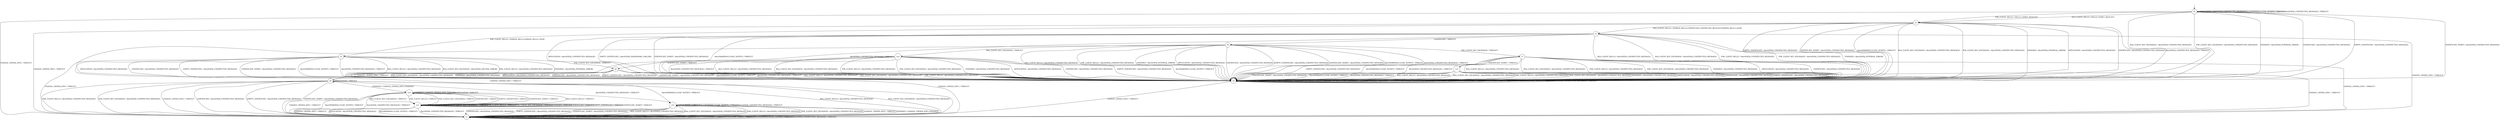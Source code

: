 digraph g {
__start0 [label="" shape="none"];

	s0 [shape="circle" label="s0"];
	s1 [shape="circle" label="s1"];
	s2 [shape="circle" label="s2"];
	s3 [shape="circle" label="s3"];
	s4 [shape="circle" label="s4"];
	s5 [shape="circle" label="s5"];
	s6 [shape="circle" label="s6"];
	s7 [shape="circle" label="s7"];
	s8 [shape="circle" label="s8"];
	s9 [shape="circle" label="s9"];
	s10 [shape="circle" label="s10"];
	s11 [shape="circle" label="s11"];
	s12 [shape="circle" label="s12"];
	s13 [shape="circle" label="s13"];
	s14 [shape="circle" label="s14"];
	s0 -> s2 [label="RSA_CLIENT_HELLO / HELLO_VERIFY_REQUEST"];
	s0 -> s4 [label="RSA_CLIENT_KEY_EXCHANGE / Alert(FATAL,UNEXPECTED_MESSAGE)"];
	s0 -> s2 [label="PSK_CLIENT_HELLO / HELLO_VERIFY_REQUEST"];
	s0 -> s4 [label="PSK_CLIENT_KEY_EXCHANGE / Alert(FATAL,UNEXPECTED_MESSAGE)"];
	s0 -> s1 [label="CHANGE_CIPHER_SPEC / TIMEOUT"];
	s0 -> s4 [label="FINISHED / Alert(FATAL,INTERNAL_ERROR)"];
	s0 -> s0 [label="APPLICATION / Alert(FATAL,UNEXPECTED_MESSAGE)"];
	s0 -> s4 [label="CERTIFICATE / Alert(FATAL,UNEXPECTED_MESSAGE)"];
	s0 -> s4 [label="EMPTY_CERTIFICATE / Alert(FATAL,UNEXPECTED_MESSAGE)"];
	s0 -> s4 [label="CERTIFICATE_VERIFY / Alert(FATAL,UNEXPECTED_MESSAGE)"];
	s0 -> s0 [label="Alert(WARNING,CLOSE_NOTIFY) / TIMEOUT"];
	s0 -> s0 [label="Alert(FATAL,UNEXPECTED_MESSAGE) / TIMEOUT"];
	s1 -> s1 [label="RSA_CLIENT_HELLO / TIMEOUT"];
	s1 -> s1 [label="RSA_CLIENT_KEY_EXCHANGE / TIMEOUT"];
	s1 -> s1 [label="PSK_CLIENT_HELLO / TIMEOUT"];
	s1 -> s1 [label="PSK_CLIENT_KEY_EXCHANGE / TIMEOUT"];
	s1 -> s1 [label="CHANGE_CIPHER_SPEC / TIMEOUT"];
	s1 -> s1 [label="FINISHED / TIMEOUT"];
	s1 -> s1 [label="APPLICATION / TIMEOUT"];
	s1 -> s1 [label="CERTIFICATE / TIMEOUT"];
	s1 -> s1 [label="EMPTY_CERTIFICATE / TIMEOUT"];
	s1 -> s1 [label="CERTIFICATE_VERIFY / TIMEOUT"];
	s1 -> s1 [label="Alert(WARNING,CLOSE_NOTIFY) / TIMEOUT"];
	s1 -> s1 [label="Alert(FATAL,UNEXPECTED_MESSAGE) / TIMEOUT"];
	s2 -> s3 [label="RSA_CLIENT_HELLO / SERVER_HELLO,CERTIFICATE,CERTIFICATE_REQUEST,SERVER_HELLO_DONE"];
	s2 -> s4 [label="RSA_CLIENT_KEY_EXCHANGE / Alert(FATAL,UNEXPECTED_MESSAGE)"];
	s2 -> s5 [label="PSK_CLIENT_HELLO / SERVER_HELLO,SERVER_HELLO_DONE"];
	s2 -> s4 [label="PSK_CLIENT_KEY_EXCHANGE / Alert(FATAL,UNEXPECTED_MESSAGE)"];
	s2 -> s1 [label="CHANGE_CIPHER_SPEC / TIMEOUT"];
	s2 -> s4 [label="FINISHED / Alert(FATAL,INTERNAL_ERROR)"];
	s2 -> s4 [label="APPLICATION / Alert(FATAL,UNEXPECTED_MESSAGE)"];
	s2 -> s4 [label="CERTIFICATE / Alert(FATAL,UNEXPECTED_MESSAGE)"];
	s2 -> s4 [label="EMPTY_CERTIFICATE / Alert(FATAL,UNEXPECTED_MESSAGE)"];
	s2 -> s4 [label="CERTIFICATE_VERIFY / Alert(FATAL,UNEXPECTED_MESSAGE)"];
	s2 -> s4 [label="Alert(WARNING,CLOSE_NOTIFY) / TIMEOUT"];
	s2 -> s4 [label="Alert(FATAL,UNEXPECTED_MESSAGE) / TIMEOUT"];
	s3 -> s4 [label="RSA_CLIENT_HELLO / Alert(FATAL,UNEXPECTED_MESSAGE)"];
	s3 -> s4 [label="RSA_CLIENT_KEY_EXCHANGE / Alert(FATAL,UNEXPECTED_MESSAGE)"];
	s3 -> s4 [label="PSK_CLIENT_HELLO / Alert(FATAL,UNEXPECTED_MESSAGE)"];
	s3 -> s4 [label="PSK_CLIENT_KEY_EXCHANGE / Alert(FATAL,UNEXPECTED_MESSAGE)"];
	s3 -> s1 [label="CHANGE_CIPHER_SPEC / TIMEOUT"];
	s3 -> s4 [label="FINISHED / Alert(FATAL,INTERNAL_ERROR)"];
	s3 -> s4 [label="APPLICATION / Alert(FATAL,UNEXPECTED_MESSAGE)"];
	s3 -> s6 [label="CERTIFICATE / TIMEOUT"];
	s3 -> s4 [label="EMPTY_CERTIFICATE / Alert(FATAL,HANDSHAKE_FAILURE)"];
	s3 -> s4 [label="CERTIFICATE_VERIFY / Alert(FATAL,UNEXPECTED_MESSAGE)"];
	s3 -> s4 [label="Alert(WARNING,CLOSE_NOTIFY) / TIMEOUT"];
	s3 -> s4 [label="Alert(FATAL,UNEXPECTED_MESSAGE) / TIMEOUT"];
	s4 -> s4 [label="RSA_CLIENT_HELLO / TIMEOUT"];
	s4 -> s4 [label="RSA_CLIENT_KEY_EXCHANGE / TIMEOUT"];
	s4 -> s4 [label="PSK_CLIENT_HELLO / TIMEOUT"];
	s4 -> s4 [label="PSK_CLIENT_KEY_EXCHANGE / TIMEOUT"];
	s4 -> s1 [label="CHANGE_CIPHER_SPEC / TIMEOUT"];
	s4 -> s4 [label="FINISHED / TIMEOUT"];
	s4 -> s4 [label="APPLICATION / Alert(FATAL,UNEXPECTED_MESSAGE)"];
	s4 -> s4 [label="CERTIFICATE / TIMEOUT"];
	s4 -> s4 [label="EMPTY_CERTIFICATE / TIMEOUT"];
	s4 -> s4 [label="CERTIFICATE_VERIFY / TIMEOUT"];
	s4 -> s4 [label="Alert(WARNING,CLOSE_NOTIFY) / TIMEOUT"];
	s4 -> s4 [label="Alert(FATAL,UNEXPECTED_MESSAGE) / TIMEOUT"];
	s5 -> s4 [label="RSA_CLIENT_HELLO / Alert(FATAL,UNEXPECTED_MESSAGE)"];
	s5 -> s4 [label="RSA_CLIENT_KEY_EXCHANGE / Alert(FATAL,DECODE_ERROR)"];
	s5 -> s4 [label="PSK_CLIENT_HELLO / Alert(FATAL,UNEXPECTED_MESSAGE)"];
	s5 -> s8 [label="PSK_CLIENT_KEY_EXCHANGE / TIMEOUT"];
	s5 -> s1 [label="CHANGE_CIPHER_SPEC / TIMEOUT"];
	s5 -> s4 [label="FINISHED / Alert(FATAL,INTERNAL_ERROR)"];
	s5 -> s4 [label="APPLICATION / Alert(FATAL,UNEXPECTED_MESSAGE)"];
	s5 -> s4 [label="CERTIFICATE / Alert(FATAL,UNEXPECTED_MESSAGE)"];
	s5 -> s4 [label="EMPTY_CERTIFICATE / Alert(FATAL,UNEXPECTED_MESSAGE)"];
	s5 -> s4 [label="CERTIFICATE_VERIFY / Alert(FATAL,UNEXPECTED_MESSAGE)"];
	s5 -> s4 [label="Alert(WARNING,CLOSE_NOTIFY) / TIMEOUT"];
	s5 -> s4 [label="Alert(FATAL,UNEXPECTED_MESSAGE) / TIMEOUT"];
	s6 -> s4 [label="RSA_CLIENT_HELLO / Alert(FATAL,UNEXPECTED_MESSAGE)"];
	s6 -> s14 [label="RSA_CLIENT_KEY_EXCHANGE / TIMEOUT"];
	s6 -> s4 [label="PSK_CLIENT_HELLO / Alert(FATAL,UNEXPECTED_MESSAGE)"];
	s6 -> s7 [label="PSK_CLIENT_KEY_EXCHANGE / TIMEOUT"];
	s6 -> s1 [label="CHANGE_CIPHER_SPEC / TIMEOUT"];
	s6 -> s4 [label="FINISHED / Alert(FATAL,INTERNAL_ERROR)"];
	s6 -> s4 [label="APPLICATION / Alert(FATAL,UNEXPECTED_MESSAGE)"];
	s6 -> s4 [label="CERTIFICATE / Alert(FATAL,UNEXPECTED_MESSAGE)"];
	s6 -> s4 [label="EMPTY_CERTIFICATE / Alert(FATAL,UNEXPECTED_MESSAGE)"];
	s6 -> s4 [label="CERTIFICATE_VERIFY / Alert(FATAL,UNEXPECTED_MESSAGE)"];
	s6 -> s4 [label="Alert(WARNING,CLOSE_NOTIFY) / TIMEOUT"];
	s6 -> s4 [label="Alert(FATAL,UNEXPECTED_MESSAGE) / TIMEOUT"];
	s7 -> s4 [label="RSA_CLIENT_HELLO / Alert(FATAL,UNEXPECTED_MESSAGE)"];
	s7 -> s4 [label="RSA_CLIENT_KEY_EXCHANGE / Alert(FATAL,UNEXPECTED_MESSAGE)"];
	s7 -> s4 [label="PSK_CLIENT_HELLO / Alert(FATAL,UNEXPECTED_MESSAGE)"];
	s7 -> s4 [label="PSK_CLIENT_KEY_EXCHANGE / Alert(FATAL,UNEXPECTED_MESSAGE)"];
	s7 -> s1 [label="CHANGE_CIPHER_SPEC / TIMEOUT"];
	s7 -> s4 [label="FINISHED / Alert(FATAL,UNEXPECTED_MESSAGE)"];
	s7 -> s4 [label="APPLICATION / Alert(FATAL,UNEXPECTED_MESSAGE)"];
	s7 -> s4 [label="CERTIFICATE / Alert(FATAL,UNEXPECTED_MESSAGE)"];
	s7 -> s4 [label="EMPTY_CERTIFICATE / Alert(FATAL,UNEXPECTED_MESSAGE)"];
	s7 -> s13 [label="CERTIFICATE_VERIFY / TIMEOUT"];
	s7 -> s4 [label="Alert(WARNING,CLOSE_NOTIFY) / TIMEOUT"];
	s7 -> s4 [label="Alert(FATAL,UNEXPECTED_MESSAGE) / TIMEOUT"];
	s8 -> s4 [label="RSA_CLIENT_HELLO / Alert(FATAL,UNEXPECTED_MESSAGE)"];
	s8 -> s4 [label="RSA_CLIENT_KEY_EXCHANGE / Alert(FATAL,UNEXPECTED_MESSAGE)"];
	s8 -> s4 [label="PSK_CLIENT_HELLO / Alert(FATAL,UNEXPECTED_MESSAGE)"];
	s8 -> s4 [label="PSK_CLIENT_KEY_EXCHANGE / Alert(FATAL,UNEXPECTED_MESSAGE)"];
	s8 -> s9 [label="CHANGE_CIPHER_SPEC / TIMEOUT"];
	s8 -> s4 [label="FINISHED / Alert(FATAL,UNEXPECTED_MESSAGE)"];
	s8 -> s4 [label="APPLICATION / Alert(FATAL,UNEXPECTED_MESSAGE)"];
	s8 -> s4 [label="CERTIFICATE / Alert(FATAL,UNEXPECTED_MESSAGE)"];
	s8 -> s4 [label="EMPTY_CERTIFICATE / Alert(FATAL,UNEXPECTED_MESSAGE)"];
	s8 -> s4 [label="CERTIFICATE_VERIFY / Alert(FATAL,UNEXPECTED_MESSAGE)"];
	s8 -> s4 [label="Alert(WARNING,CLOSE_NOTIFY) / TIMEOUT"];
	s8 -> s4 [label="Alert(FATAL,UNEXPECTED_MESSAGE) / TIMEOUT"];
	s9 -> s1 [label="RSA_CLIENT_HELLO / Alert(FATAL,UNEXPECTED_MESSAGE)"];
	s9 -> s1 [label="RSA_CLIENT_KEY_EXCHANGE / Alert(FATAL,UNEXPECTED_MESSAGE)"];
	s9 -> s1 [label="PSK_CLIENT_HELLO / Alert(FATAL,UNEXPECTED_MESSAGE)"];
	s9 -> s1 [label="PSK_CLIENT_KEY_EXCHANGE / Alert(FATAL,UNEXPECTED_MESSAGE)"];
	s9 -> s1 [label="CHANGE_CIPHER_SPEC / TIMEOUT"];
	s9 -> s10 [label="FINISHED / CHANGE_CIPHER_SPEC,FINISHED"];
	s9 -> s9 [label="APPLICATION / TIMEOUT"];
	s9 -> s1 [label="CERTIFICATE / Alert(FATAL,UNEXPECTED_MESSAGE)"];
	s9 -> s1 [label="EMPTY_CERTIFICATE / Alert(FATAL,UNEXPECTED_MESSAGE)"];
	s9 -> s1 [label="CERTIFICATE_VERIFY / Alert(FATAL,UNEXPECTED_MESSAGE)"];
	s9 -> s12 [label="Alert(WARNING,CLOSE_NOTIFY) / TIMEOUT"];
	s9 -> s12 [label="Alert(FATAL,UNEXPECTED_MESSAGE) / TIMEOUT"];
	s10 -> s11 [label="RSA_CLIENT_HELLO / TIMEOUT"];
	s10 -> s11 [label="RSA_CLIENT_KEY_EXCHANGE / TIMEOUT"];
	s10 -> s11 [label="PSK_CLIENT_HELLO / TIMEOUT"];
	s10 -> s11 [label="PSK_CLIENT_KEY_EXCHANGE / TIMEOUT"];
	s10 -> s1 [label="CHANGE_CIPHER_SPEC / TIMEOUT"];
	s10 -> s10 [label="FINISHED / CHANGE_CIPHER_SPEC,FINISHED"];
	s10 -> s10 [label="APPLICATION / TIMEOUT"];
	s10 -> s11 [label="CERTIFICATE / TIMEOUT"];
	s10 -> s11 [label="EMPTY_CERTIFICATE / TIMEOUT"];
	s10 -> s11 [label="CERTIFICATE_VERIFY / TIMEOUT"];
	s10 -> s1 [label="Alert(WARNING,CLOSE_NOTIFY) / TIMEOUT"];
	s10 -> s1 [label="Alert(FATAL,UNEXPECTED_MESSAGE) / TIMEOUT"];
	s11 -> s11 [label="RSA_CLIENT_HELLO / TIMEOUT"];
	s11 -> s11 [label="RSA_CLIENT_KEY_EXCHANGE / TIMEOUT"];
	s11 -> s11 [label="PSK_CLIENT_HELLO / TIMEOUT"];
	s11 -> s11 [label="PSK_CLIENT_KEY_EXCHANGE / TIMEOUT"];
	s11 -> s1 [label="CHANGE_CIPHER_SPEC / TIMEOUT"];
	s11 -> s11 [label="FINISHED / TIMEOUT"];
	s11 -> s1 [label="APPLICATION / Alert(FATAL,UNEXPECTED_MESSAGE)"];
	s11 -> s11 [label="CERTIFICATE / TIMEOUT"];
	s11 -> s11 [label="EMPTY_CERTIFICATE / TIMEOUT"];
	s11 -> s11 [label="CERTIFICATE_VERIFY / TIMEOUT"];
	s11 -> s1 [label="Alert(WARNING,CLOSE_NOTIFY) / TIMEOUT"];
	s11 -> s1 [label="Alert(FATAL,UNEXPECTED_MESSAGE) / TIMEOUT"];
	s12 -> s1 [label="RSA_CLIENT_HELLO / Alert(FATAL,UNEXPECTED_MESSAGE)"];
	s12 -> s1 [label="RSA_CLIENT_KEY_EXCHANGE / Alert(FATAL,UNEXPECTED_MESSAGE)"];
	s12 -> s1 [label="PSK_CLIENT_HELLO / Alert(FATAL,UNEXPECTED_MESSAGE)"];
	s12 -> s1 [label="PSK_CLIENT_KEY_EXCHANGE / Alert(FATAL,UNEXPECTED_MESSAGE)"];
	s12 -> s1 [label="CHANGE_CIPHER_SPEC / TIMEOUT"];
	s12 -> s1 [label="FINISHED / CHANGE_CIPHER_SPEC,FINISHED"];
	s12 -> s12 [label="APPLICATION / TIMEOUT"];
	s12 -> s1 [label="CERTIFICATE / Alert(FATAL,UNEXPECTED_MESSAGE)"];
	s12 -> s1 [label="EMPTY_CERTIFICATE / Alert(FATAL,UNEXPECTED_MESSAGE)"];
	s12 -> s1 [label="CERTIFICATE_VERIFY / Alert(FATAL,UNEXPECTED_MESSAGE)"];
	s12 -> s12 [label="Alert(WARNING,CLOSE_NOTIFY) / TIMEOUT"];
	s12 -> s12 [label="Alert(FATAL,UNEXPECTED_MESSAGE) / TIMEOUT"];
	s13 -> s4 [label="RSA_CLIENT_HELLO / Alert(FATAL,UNEXPECTED_MESSAGE)"];
	s13 -> s4 [label="RSA_CLIENT_KEY_EXCHANGE / Alert(FATAL,UNEXPECTED_MESSAGE)"];
	s13 -> s4 [label="PSK_CLIENT_HELLO / Alert(FATAL,UNEXPECTED_MESSAGE)"];
	s13 -> s4 [label="PSK_CLIENT_KEY_EXCHANGE / Alert(FATAL,UNEXPECTED_MESSAGE)"];
	s13 -> s1 [label="CHANGE_CIPHER_SPEC / TIMEOUT"];
	s13 -> s4 [label="FINISHED / Alert(FATAL,UNEXPECTED_MESSAGE)"];
	s13 -> s4 [label="APPLICATION / Alert(FATAL,UNEXPECTED_MESSAGE)"];
	s13 -> s4 [label="CERTIFICATE / Alert(FATAL,UNEXPECTED_MESSAGE)"];
	s13 -> s4 [label="EMPTY_CERTIFICATE / Alert(FATAL,UNEXPECTED_MESSAGE)"];
	s13 -> s4 [label="CERTIFICATE_VERIFY / Alert(FATAL,UNEXPECTED_MESSAGE)"];
	s13 -> s4 [label="Alert(WARNING,CLOSE_NOTIFY) / TIMEOUT"];
	s13 -> s4 [label="Alert(FATAL,UNEXPECTED_MESSAGE) / TIMEOUT"];
	s14 -> s4 [label="RSA_CLIENT_HELLO / Alert(FATAL,UNEXPECTED_MESSAGE)"];
	s14 -> s4 [label="RSA_CLIENT_KEY_EXCHANGE / Alert(FATAL,UNEXPECTED_MESSAGE)"];
	s14 -> s4 [label="PSK_CLIENT_HELLO / Alert(FATAL,UNEXPECTED_MESSAGE)"];
	s14 -> s4 [label="PSK_CLIENT_KEY_EXCHANGE / Alert(FATAL,UNEXPECTED_MESSAGE)"];
	s14 -> s1 [label="CHANGE_CIPHER_SPEC / TIMEOUT"];
	s14 -> s4 [label="FINISHED / Alert(FATAL,UNEXPECTED_MESSAGE)"];
	s14 -> s4 [label="APPLICATION / Alert(FATAL,UNEXPECTED_MESSAGE)"];
	s14 -> s4 [label="CERTIFICATE / Alert(FATAL,UNEXPECTED_MESSAGE)"];
	s14 -> s4 [label="EMPTY_CERTIFICATE / Alert(FATAL,UNEXPECTED_MESSAGE)"];
	s14 -> s8 [label="CERTIFICATE_VERIFY / TIMEOUT"];
	s14 -> s4 [label="Alert(WARNING,CLOSE_NOTIFY) / TIMEOUT"];
	s14 -> s4 [label="Alert(FATAL,UNEXPECTED_MESSAGE) / TIMEOUT"];

__start0 -> s0;
}

